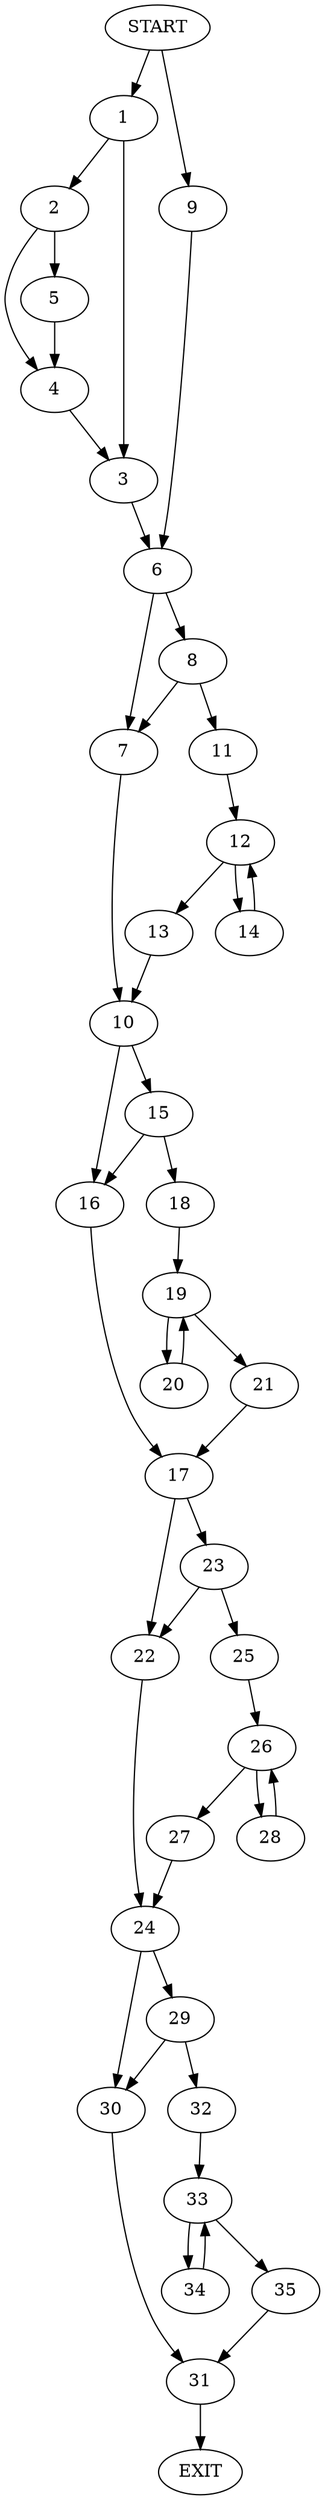 digraph {
0 [label="START"]
36 [label="EXIT"]
0 -> 1
1 -> 2
1 -> 3
2 -> 4
2 -> 5
3 -> 6
5 -> 4
4 -> 3
6 -> 7
6 -> 8
0 -> 9
9 -> 6
7 -> 10
8 -> 7
8 -> 11
11 -> 12
12 -> 13
12 -> 14
13 -> 10
14 -> 12
10 -> 15
10 -> 16
16 -> 17
15 -> 18
15 -> 16
18 -> 19
19 -> 20
19 -> 21
21 -> 17
20 -> 19
17 -> 22
17 -> 23
22 -> 24
23 -> 22
23 -> 25
25 -> 26
26 -> 27
26 -> 28
27 -> 24
28 -> 26
24 -> 29
24 -> 30
30 -> 31
29 -> 30
29 -> 32
32 -> 33
33 -> 34
33 -> 35
34 -> 33
35 -> 31
31 -> 36
}
